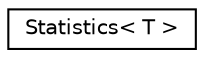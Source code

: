digraph "Graphical Class Hierarchy"
{
  edge [fontname="Helvetica",fontsize="10",labelfontname="Helvetica",labelfontsize="10"];
  node [fontname="Helvetica",fontsize="10",shape=record];
  rankdir="LR";
  Node0 [label="Statistics\< T \>",height=0.2,width=0.4,color="black", fillcolor="white", style="filled",URL="$class_statistics.html",tooltip="Class with methods for statistical computations. "];
}
